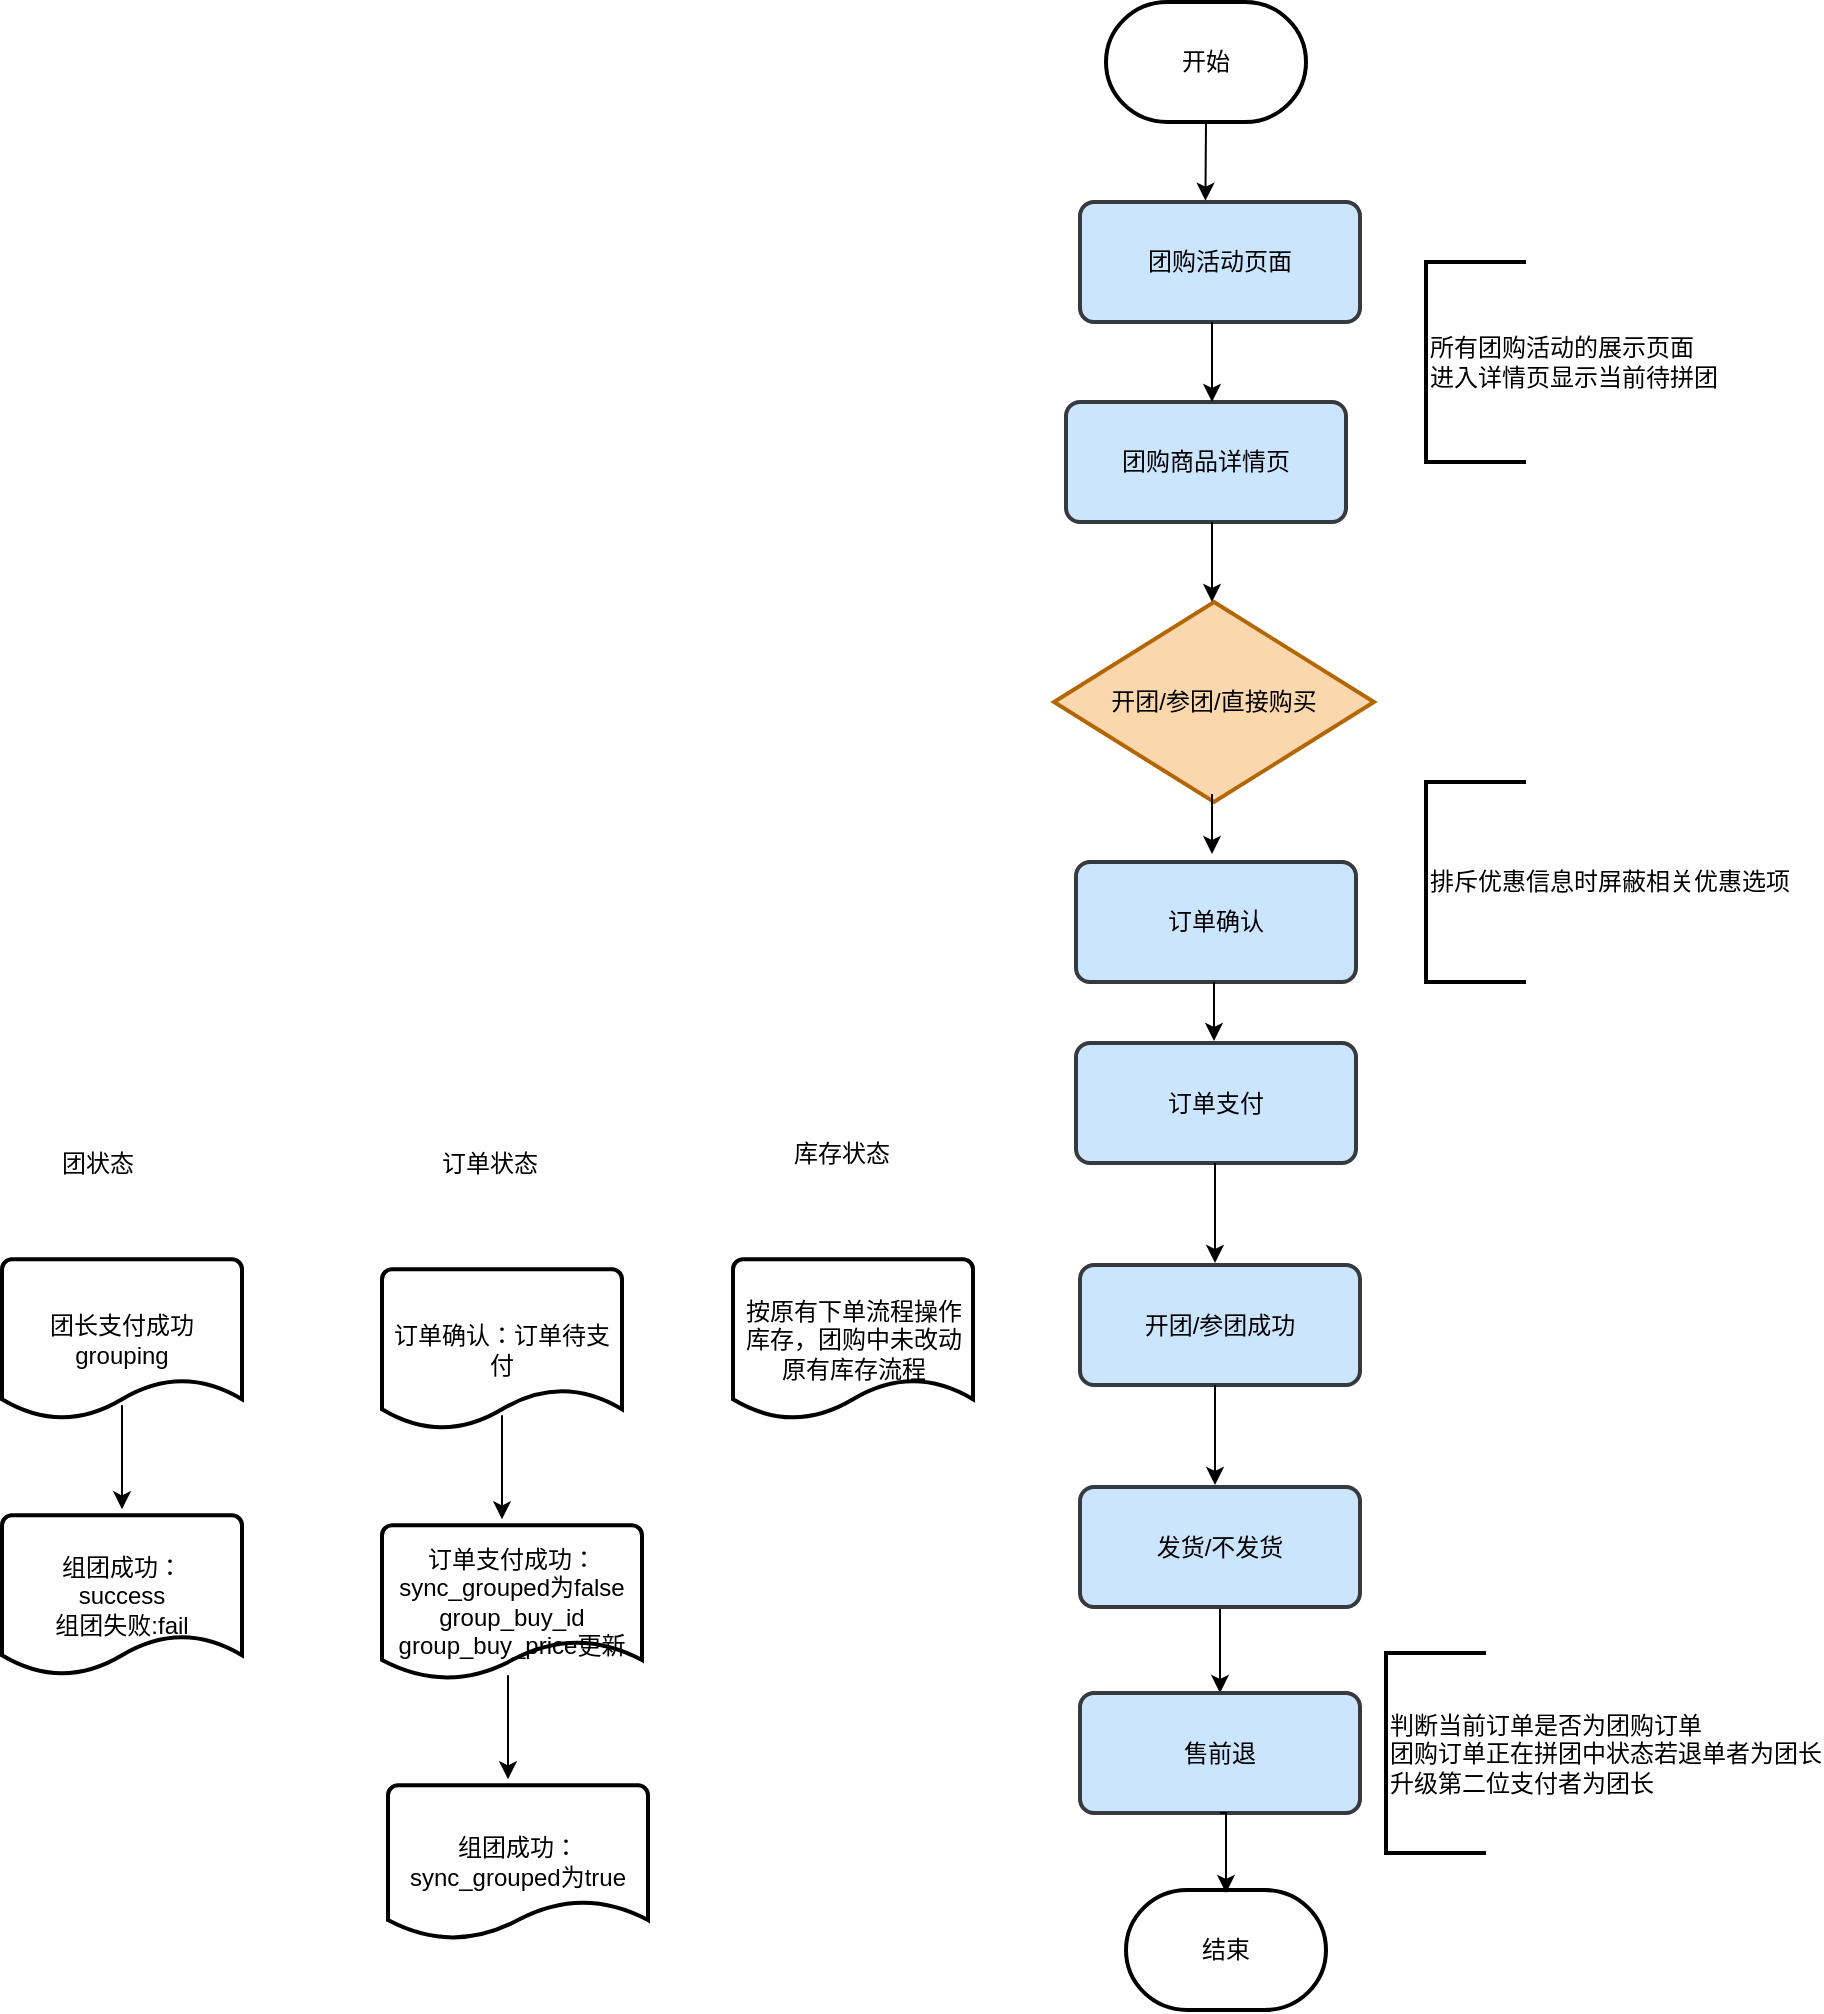 <mxfile version="10.7.0" type="github"><diagram id="mFeNfZEpcLXey_KKEb4j" name="Page-1"><mxGraphModel dx="1399" dy="806" grid="1" gridSize="10" guides="1" tooltips="1" connect="1" arrows="1" fold="1" page="1" pageScale="1" pageWidth="827" pageHeight="1169" math="0" shadow="0"><root><mxCell id="0"/><mxCell id="1" parent="0"/><mxCell id="_Ee8f74nPW6MA2v6XBbb-1" value="开始" style="strokeWidth=2;html=1;shape=mxgraph.flowchart.terminator;whiteSpace=wrap;" parent="1" vertex="1"><mxGeometry x="641" y="60" width="100" height="60" as="geometry"/></mxCell><mxCell id="_Ee8f74nPW6MA2v6XBbb-3" value="团购商品详情页" style="rounded=1;whiteSpace=wrap;html=1;absoluteArcSize=1;arcSize=14;strokeWidth=2;fillColor=#cce5ff;strokeColor=#36393d;" parent="1" vertex="1"><mxGeometry x="621" y="260" width="140" height="60" as="geometry"/></mxCell><mxCell id="_Ee8f74nPW6MA2v6XBbb-4" value="团购活动页面" style="rounded=1;whiteSpace=wrap;html=1;absoluteArcSize=1;arcSize=14;strokeWidth=2;fillColor=#cce5ff;strokeColor=#36393d;" parent="1" vertex="1"><mxGeometry x="628" y="160" width="140" height="60" as="geometry"/></mxCell><mxCell id="_Ee8f74nPW6MA2v6XBbb-7" value="开团/参团/直接购买" style="strokeWidth=2;html=1;shape=mxgraph.flowchart.decision;whiteSpace=wrap;fillColor=#fad7ac;strokeColor=#b46504;" parent="1" vertex="1"><mxGeometry x="615" y="360" width="160" height="100" as="geometry"/></mxCell><mxCell id="_Ee8f74nPW6MA2v6XBbb-8" value="订单确认" style="rounded=1;whiteSpace=wrap;html=1;absoluteArcSize=1;arcSize=14;strokeWidth=2;fillColor=#cce5ff;strokeColor=#36393d;" parent="1" vertex="1"><mxGeometry x="626" y="490" width="140" height="60" as="geometry"/></mxCell><mxCell id="_Ee8f74nPW6MA2v6XBbb-9" value="订单支付" style="rounded=1;whiteSpace=wrap;html=1;absoluteArcSize=1;arcSize=14;strokeWidth=2;fillColor=#cce5ff;strokeColor=#36393d;" parent="1" vertex="1"><mxGeometry x="626" y="580.5" width="140" height="60" as="geometry"/></mxCell><mxCell id="_Ee8f74nPW6MA2v6XBbb-10" value="开团/参团成功" style="rounded=1;whiteSpace=wrap;html=1;absoluteArcSize=1;arcSize=14;strokeWidth=2;fillColor=#cce5ff;strokeColor=#36393d;" parent="1" vertex="1"><mxGeometry x="628" y="691.5" width="140" height="60" as="geometry"/></mxCell><mxCell id="_Ee8f74nPW6MA2v6XBbb-25" value="" style="edgeStyle=orthogonalEdgeStyle;rounded=0;orthogonalLoop=1;jettySize=auto;html=1;" parent="1" source="_Ee8f74nPW6MA2v6XBbb-11" target="_Ee8f74nPW6MA2v6XBbb-24" edge="1"><mxGeometry relative="1" as="geometry"/></mxCell><mxCell id="_Ee8f74nPW6MA2v6XBbb-11" value="发货/不发货" style="rounded=1;whiteSpace=wrap;html=1;absoluteArcSize=1;arcSize=14;strokeWidth=2;fillColor=#cce5ff;strokeColor=#36393d;" parent="1" vertex="1"><mxGeometry x="628" y="802.5" width="140" height="60" as="geometry"/></mxCell><mxCell id="_Ee8f74nPW6MA2v6XBbb-24" value="售前退" style="rounded=1;whiteSpace=wrap;html=1;absoluteArcSize=1;arcSize=14;strokeWidth=2;fillColor=#cce5ff;strokeColor=#36393d;" parent="1" vertex="1"><mxGeometry x="628" y="905.5" width="140" height="60" as="geometry"/></mxCell><mxCell id="_Ee8f74nPW6MA2v6XBbb-12" value="所有团购活动的展示页面&lt;br&gt;进入详情页显示当前待拼团&lt;br&gt;" style="strokeWidth=2;html=1;shape=mxgraph.flowchart.annotation_1;align=left;pointerEvents=1" parent="1" vertex="1"><mxGeometry x="801" y="190" width="50" height="100" as="geometry"/></mxCell><mxCell id="_Ee8f74nPW6MA2v6XBbb-13" value="排斥优惠信息时屏蔽相关优惠选项" style="strokeWidth=2;html=1;shape=mxgraph.flowchart.annotation_1;align=left;pointerEvents=1" parent="1" vertex="1"><mxGeometry x="801" y="450" width="50" height="100" as="geometry"/></mxCell><mxCell id="_Ee8f74nPW6MA2v6XBbb-14" value="" style="endArrow=classic;html=1;exitX=0.5;exitY=1;exitDx=0;exitDy=0;exitPerimeter=0;entryX=0.448;entryY=-0.011;entryDx=0;entryDy=0;entryPerimeter=0;" parent="1" source="_Ee8f74nPW6MA2v6XBbb-1" target="_Ee8f74nPW6MA2v6XBbb-4" edge="1"><mxGeometry width="50" height="50" relative="1" as="geometry"><mxPoint x="671" y="140" as="sourcePoint"/><mxPoint x="721" y="90" as="targetPoint"/></mxGeometry></mxCell><mxCell id="_Ee8f74nPW6MA2v6XBbb-15" value="" style="endArrow=classic;html=1;entryX=0.448;entryY=-0.011;entryDx=0;entryDy=0;entryPerimeter=0;" parent="1" edge="1"><mxGeometry width="50" height="50" relative="1" as="geometry"><mxPoint x="694" y="220" as="sourcePoint"/><mxPoint x="694" y="260" as="targetPoint"/></mxGeometry></mxCell><mxCell id="_Ee8f74nPW6MA2v6XBbb-16" value="" style="endArrow=classic;html=1;" parent="1" edge="1"><mxGeometry width="50" height="50" relative="1" as="geometry"><mxPoint x="694" y="320" as="sourcePoint"/><mxPoint x="694" y="360" as="targetPoint"/></mxGeometry></mxCell><mxCell id="_Ee8f74nPW6MA2v6XBbb-18" value="" style="endArrow=classic;html=1;" parent="1" edge="1"><mxGeometry width="50" height="50" relative="1" as="geometry"><mxPoint x="694" y="456" as="sourcePoint"/><mxPoint x="694" y="486" as="targetPoint"/></mxGeometry></mxCell><mxCell id="_Ee8f74nPW6MA2v6XBbb-20" value="" style="endArrow=classic;html=1;entryX=0.448;entryY=-0.011;entryDx=0;entryDy=0;entryPerimeter=0;" parent="1" edge="1"><mxGeometry width="50" height="50" relative="1" as="geometry"><mxPoint x="695" y="550" as="sourcePoint"/><mxPoint x="695" y="579.5" as="targetPoint"/></mxGeometry></mxCell><mxCell id="_Ee8f74nPW6MA2v6XBbb-22" value="" style="endArrow=classic;html=1;entryX=0.448;entryY=-0.011;entryDx=0;entryDy=0;entryPerimeter=0;" parent="1" edge="1"><mxGeometry width="50" height="50" relative="1" as="geometry"><mxPoint x="695.5" y="640.5" as="sourcePoint"/><mxPoint x="695.5" y="690.5" as="targetPoint"/></mxGeometry></mxCell><mxCell id="_Ee8f74nPW6MA2v6XBbb-23" value="" style="endArrow=classic;html=1;entryX=0.448;entryY=-0.011;entryDx=0;entryDy=0;entryPerimeter=0;" parent="1" edge="1"><mxGeometry width="50" height="50" relative="1" as="geometry"><mxPoint x="695.5" y="751.5" as="sourcePoint"/><mxPoint x="695.5" y="801.5" as="targetPoint"/></mxGeometry></mxCell><mxCell id="_Ee8f74nPW6MA2v6XBbb-26" value="结束" style="strokeWidth=2;html=1;shape=mxgraph.flowchart.terminator;whiteSpace=wrap;" parent="1" vertex="1"><mxGeometry x="651" y="1004" width="100" height="60" as="geometry"/></mxCell><mxCell id="_Ee8f74nPW6MA2v6XBbb-27" value="" style="edgeStyle=orthogonalEdgeStyle;rounded=0;orthogonalLoop=1;jettySize=auto;html=1;exitX=0.5;exitY=1;exitDx=0;exitDy=0;" parent="1" source="_Ee8f74nPW6MA2v6XBbb-24" edge="1"><mxGeometry relative="1" as="geometry"><mxPoint x="701" y="974" as="sourcePoint"/><mxPoint x="701" y="1005.5" as="targetPoint"/><Array as="points"><mxPoint x="701" y="965.5"/></Array></mxGeometry></mxCell><mxCell id="_Ee8f74nPW6MA2v6XBbb-28" value="判断当前订单是否为团购订单&lt;br&gt;团购订单正在拼团中状态若退单者为团长&lt;br&gt;升级第二位支付者为团长&lt;br&gt;" style="strokeWidth=2;html=1;shape=mxgraph.flowchart.annotation_1;align=left;pointerEvents=1" parent="1" vertex="1"><mxGeometry x="781" y="885.5" width="50" height="100" as="geometry"/></mxCell><mxCell id="_Ee8f74nPW6MA2v6XBbb-29" value="团状态&lt;br&gt;" style="text;html=1;resizable=0;points=[];autosize=1;align=left;verticalAlign=top;spacingTop=-4;" parent="1" vertex="1"><mxGeometry x="117" y="630.667" width="60" height="10" as="geometry"/></mxCell><mxCell id="_Ee8f74nPW6MA2v6XBbb-30" value="团长支付成功&lt;br&gt;grouping&lt;br&gt;" style="strokeWidth=2;html=1;shape=mxgraph.flowchart.document2;whiteSpace=wrap;size=0.25;" parent="1" vertex="1"><mxGeometry x="89" y="688.667" width="120" height="80" as="geometry"/></mxCell><mxCell id="_Ee8f74nPW6MA2v6XBbb-31" value="组团成功：&lt;br&gt;success&lt;br&gt;组团失败:fail&lt;br&gt;" style="strokeWidth=2;html=1;shape=mxgraph.flowchart.document2;whiteSpace=wrap;size=0.25;" parent="1" vertex="1"><mxGeometry x="89" y="816.667" width="120" height="80" as="geometry"/></mxCell><mxCell id="_Ee8f74nPW6MA2v6XBbb-32" value="" style="edgeStyle=orthogonalEdgeStyle;rounded=0;orthogonalLoop=1;jettySize=auto;html=1;" parent="1" edge="1"><mxGeometry relative="1" as="geometry"><mxPoint x="149" y="761.667" as="sourcePoint"/><mxPoint x="149" y="813.667" as="targetPoint"/><Array as="points"><mxPoint x="149" y="761.667"/></Array></mxGeometry></mxCell><mxCell id="_Ee8f74nPW6MA2v6XBbb-38" value="订单状态" style="text;html=1;resizable=0;points=[];autosize=1;align=left;verticalAlign=top;spacingTop=-4;" parent="1" vertex="1"><mxGeometry x="307" y="630.667" width="80" height="10" as="geometry"/></mxCell><mxCell id="_Ee8f74nPW6MA2v6XBbb-39" value="订单确认：订单待支付" style="strokeWidth=2;html=1;shape=mxgraph.flowchart.document2;whiteSpace=wrap;size=0.25;" parent="1" vertex="1"><mxGeometry x="279" y="693.667" width="120" height="80" as="geometry"/></mxCell><mxCell id="_Ee8f74nPW6MA2v6XBbb-40" value="订单支付成功：sync_grouped为false&lt;br&gt;group_buy_id&lt;br&gt;group_buy_price更新&lt;br&gt;" style="strokeWidth=2;html=1;shape=mxgraph.flowchart.document2;whiteSpace=wrap;size=0.25;" parent="1" vertex="1"><mxGeometry x="279" y="821.667" width="130" height="77" as="geometry"/></mxCell><mxCell id="_Ee8f74nPW6MA2v6XBbb-41" value="" style="edgeStyle=orthogonalEdgeStyle;rounded=0;orthogonalLoop=1;jettySize=auto;html=1;" parent="1" edge="1"><mxGeometry relative="1" as="geometry"><mxPoint x="339" y="766.667" as="sourcePoint"/><mxPoint x="339" y="818.667" as="targetPoint"/><Array as="points"><mxPoint x="339" y="766.667"/></Array></mxGeometry></mxCell><mxCell id="_Ee8f74nPW6MA2v6XBbb-42" value="组团成功：&lt;br&gt;sync_grouped为true&lt;br&gt;" style="strokeWidth=2;html=1;shape=mxgraph.flowchart.document2;whiteSpace=wrap;size=0.25;" parent="1" vertex="1"><mxGeometry x="282" y="951.667" width="130" height="77" as="geometry"/></mxCell><mxCell id="_Ee8f74nPW6MA2v6XBbb-43" value="" style="edgeStyle=orthogonalEdgeStyle;rounded=0;orthogonalLoop=1;jettySize=auto;html=1;" parent="1" edge="1"><mxGeometry relative="1" as="geometry"><mxPoint x="342" y="896.667" as="sourcePoint"/><mxPoint x="342" y="948.667" as="targetPoint"/><Array as="points"><mxPoint x="342" y="896.667"/></Array></mxGeometry></mxCell><mxCell id="_Ee8f74nPW6MA2v6XBbb-44" value="库存状态" style="text;html=1;resizable=0;points=[];autosize=1;align=left;verticalAlign=top;spacingTop=-4;" parent="1" vertex="1"><mxGeometry x="482.5" y="625.667" width="80" height="10" as="geometry"/></mxCell><mxCell id="_Ee8f74nPW6MA2v6XBbb-45" value="按原有下单流程操作库存，团购中未改动原有库存流程" style="strokeWidth=2;html=1;shape=mxgraph.flowchart.document2;whiteSpace=wrap;size=0.25;" parent="1" vertex="1"><mxGeometry x="454.5" y="688.667" width="120" height="80" as="geometry"/></mxCell></root></mxGraphModel></diagram></mxfile>